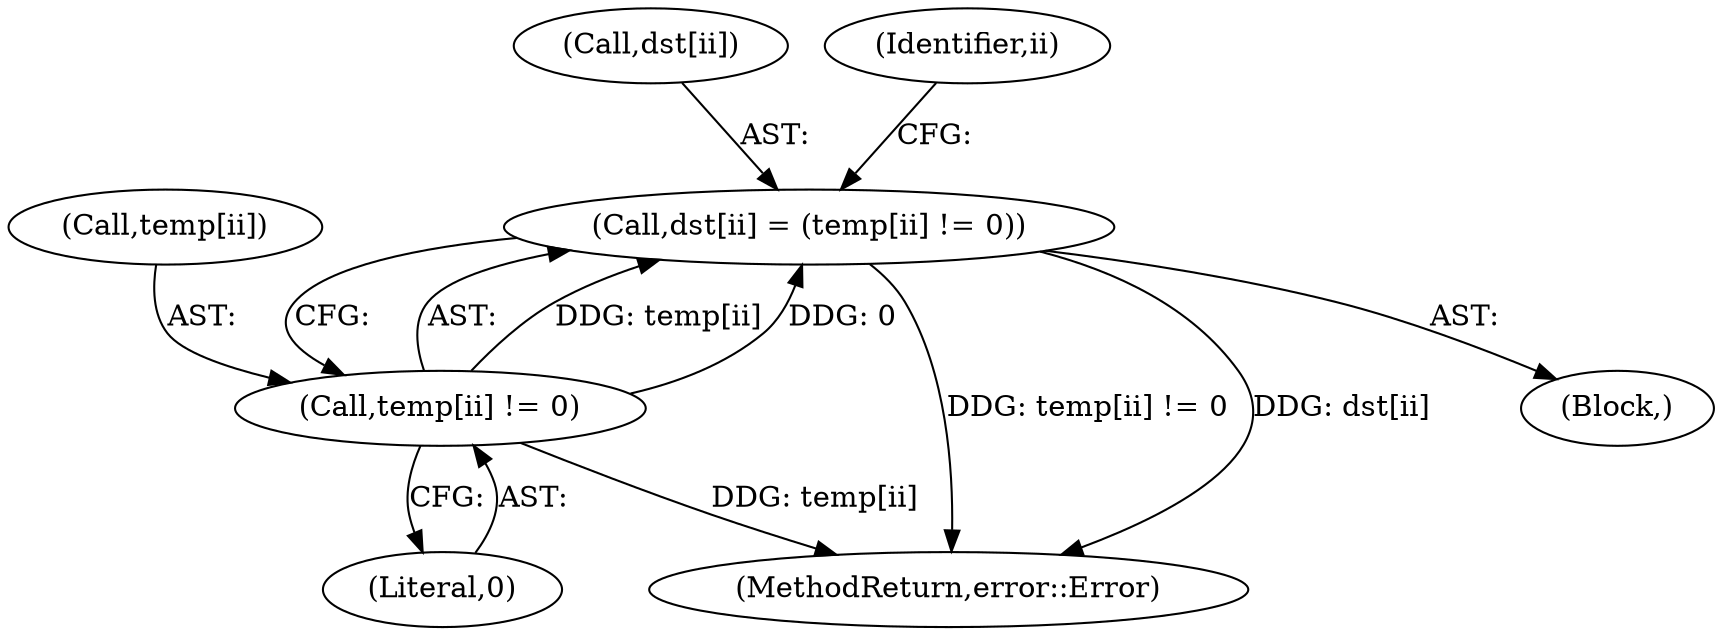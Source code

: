 digraph "0_Chrome_181c7400b2bf50ba02ac77149749fb419b4d4797_0@pointer" {
"1000205" [label="(Call,dst[ii] = (temp[ii] != 0))"];
"1000209" [label="(Call,temp[ii] != 0)"];
"1000206" [label="(Call,dst[ii])"];
"1000203" [label="(Identifier,ii)"];
"1000204" [label="(Block,)"];
"1000205" [label="(Call,dst[ii] = (temp[ii] != 0))"];
"1000213" [label="(Literal,0)"];
"1000222" [label="(MethodReturn,error::Error)"];
"1000209" [label="(Call,temp[ii] != 0)"];
"1000210" [label="(Call,temp[ii])"];
"1000205" -> "1000204"  [label="AST: "];
"1000205" -> "1000209"  [label="CFG: "];
"1000206" -> "1000205"  [label="AST: "];
"1000209" -> "1000205"  [label="AST: "];
"1000203" -> "1000205"  [label="CFG: "];
"1000205" -> "1000222"  [label="DDG: temp[ii] != 0"];
"1000205" -> "1000222"  [label="DDG: dst[ii]"];
"1000209" -> "1000205"  [label="DDG: temp[ii]"];
"1000209" -> "1000205"  [label="DDG: 0"];
"1000209" -> "1000213"  [label="CFG: "];
"1000210" -> "1000209"  [label="AST: "];
"1000213" -> "1000209"  [label="AST: "];
"1000209" -> "1000222"  [label="DDG: temp[ii]"];
}
